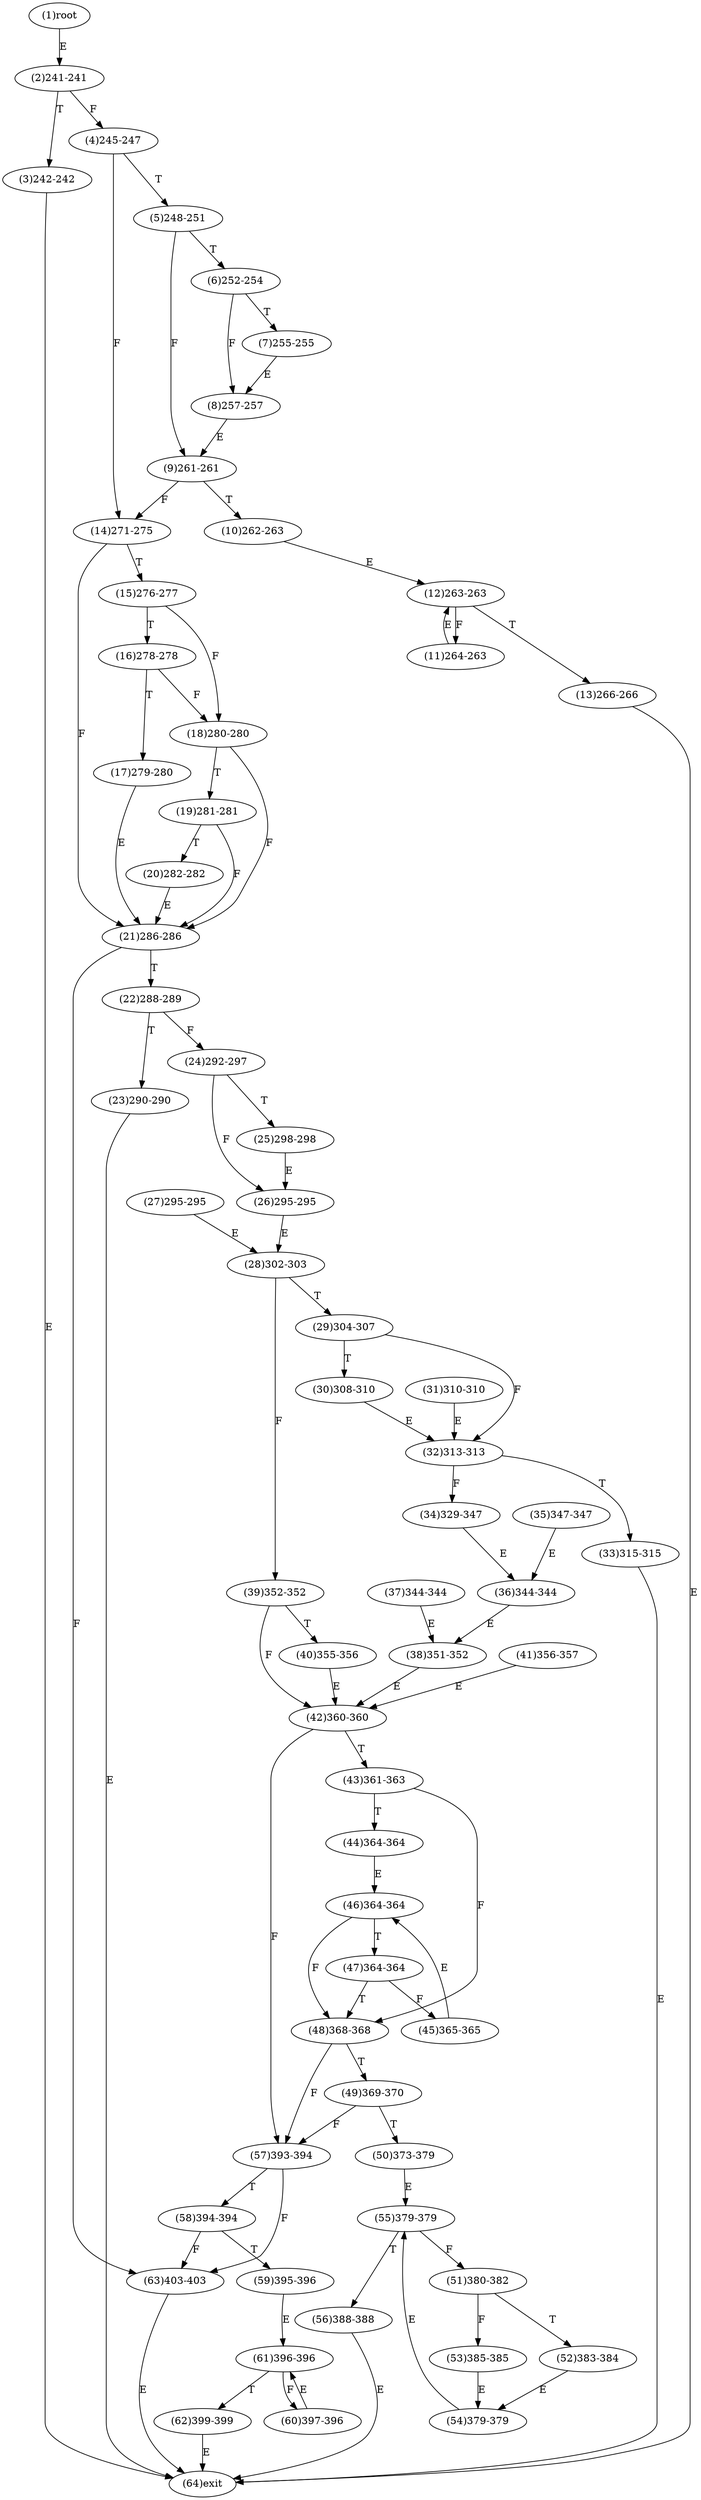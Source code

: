 digraph "" { 
1[ label="(1)root"];
2[ label="(2)241-241"];
3[ label="(3)242-242"];
4[ label="(4)245-247"];
5[ label="(5)248-251"];
6[ label="(6)252-254"];
7[ label="(7)255-255"];
8[ label="(8)257-257"];
9[ label="(9)261-261"];
10[ label="(10)262-263"];
11[ label="(11)264-263"];
12[ label="(12)263-263"];
13[ label="(13)266-266"];
14[ label="(14)271-275"];
15[ label="(15)276-277"];
17[ label="(17)279-280"];
16[ label="(16)278-278"];
19[ label="(19)281-281"];
18[ label="(18)280-280"];
21[ label="(21)286-286"];
20[ label="(20)282-282"];
23[ label="(23)290-290"];
22[ label="(22)288-289"];
25[ label="(25)298-298"];
24[ label="(24)292-297"];
27[ label="(27)295-295"];
26[ label="(26)295-295"];
29[ label="(29)304-307"];
28[ label="(28)302-303"];
31[ label="(31)310-310"];
30[ label="(30)308-310"];
34[ label="(34)329-347"];
35[ label="(35)347-347"];
32[ label="(32)313-313"];
33[ label="(33)315-315"];
38[ label="(38)351-352"];
39[ label="(39)352-352"];
36[ label="(36)344-344"];
37[ label="(37)344-344"];
42[ label="(42)360-360"];
43[ label="(43)361-363"];
40[ label="(40)355-356"];
41[ label="(41)356-357"];
46[ label="(46)364-364"];
47[ label="(47)364-364"];
44[ label="(44)364-364"];
45[ label="(45)365-365"];
51[ label="(51)380-382"];
50[ label="(50)373-379"];
49[ label="(49)369-370"];
48[ label="(48)368-368"];
55[ label="(55)379-379"];
54[ label="(54)379-379"];
53[ label="(53)385-385"];
52[ label="(52)383-384"];
59[ label="(59)395-396"];
58[ label="(58)394-394"];
57[ label="(57)393-394"];
56[ label="(56)388-388"];
63[ label="(63)403-403"];
62[ label="(62)399-399"];
61[ label="(61)396-396"];
60[ label="(60)397-396"];
64[ label="(64)exit"];
1->2[ label="E"];
2->4[ label="F"];
2->3[ label="T"];
3->64[ label="E"];
4->14[ label="F"];
4->5[ label="T"];
5->9[ label="F"];
5->6[ label="T"];
6->8[ label="F"];
6->7[ label="T"];
7->8[ label="E"];
8->9[ label="E"];
9->14[ label="F"];
9->10[ label="T"];
10->12[ label="E"];
11->12[ label="E"];
12->11[ label="F"];
12->13[ label="T"];
13->64[ label="E"];
14->21[ label="F"];
14->15[ label="T"];
15->18[ label="F"];
15->16[ label="T"];
16->18[ label="F"];
16->17[ label="T"];
17->21[ label="E"];
18->21[ label="F"];
18->19[ label="T"];
19->21[ label="F"];
19->20[ label="T"];
20->21[ label="E"];
21->63[ label="F"];
21->22[ label="T"];
22->24[ label="F"];
22->23[ label="T"];
23->64[ label="E"];
24->26[ label="F"];
24->25[ label="T"];
25->26[ label="E"];
26->28[ label="E"];
27->28[ label="E"];
28->39[ label="F"];
28->29[ label="T"];
29->32[ label="F"];
29->30[ label="T"];
30->32[ label="E"];
31->32[ label="E"];
32->34[ label="F"];
32->33[ label="T"];
33->64[ label="E"];
34->36[ label="E"];
35->36[ label="E"];
36->38[ label="E"];
37->38[ label="E"];
38->42[ label="E"];
39->42[ label="F"];
39->40[ label="T"];
40->42[ label="E"];
41->42[ label="E"];
42->57[ label="F"];
42->43[ label="T"];
43->48[ label="F"];
43->44[ label="T"];
44->46[ label="E"];
45->46[ label="E"];
46->48[ label="F"];
46->47[ label="T"];
47->45[ label="F"];
47->48[ label="T"];
48->57[ label="F"];
48->49[ label="T"];
49->57[ label="F"];
49->50[ label="T"];
50->55[ label="E"];
51->53[ label="F"];
51->52[ label="T"];
52->54[ label="E"];
53->54[ label="E"];
54->55[ label="E"];
55->51[ label="F"];
55->56[ label="T"];
56->64[ label="E"];
57->63[ label="F"];
57->58[ label="T"];
58->63[ label="F"];
58->59[ label="T"];
59->61[ label="E"];
60->61[ label="E"];
61->60[ label="F"];
61->62[ label="T"];
62->64[ label="E"];
63->64[ label="E"];
}
